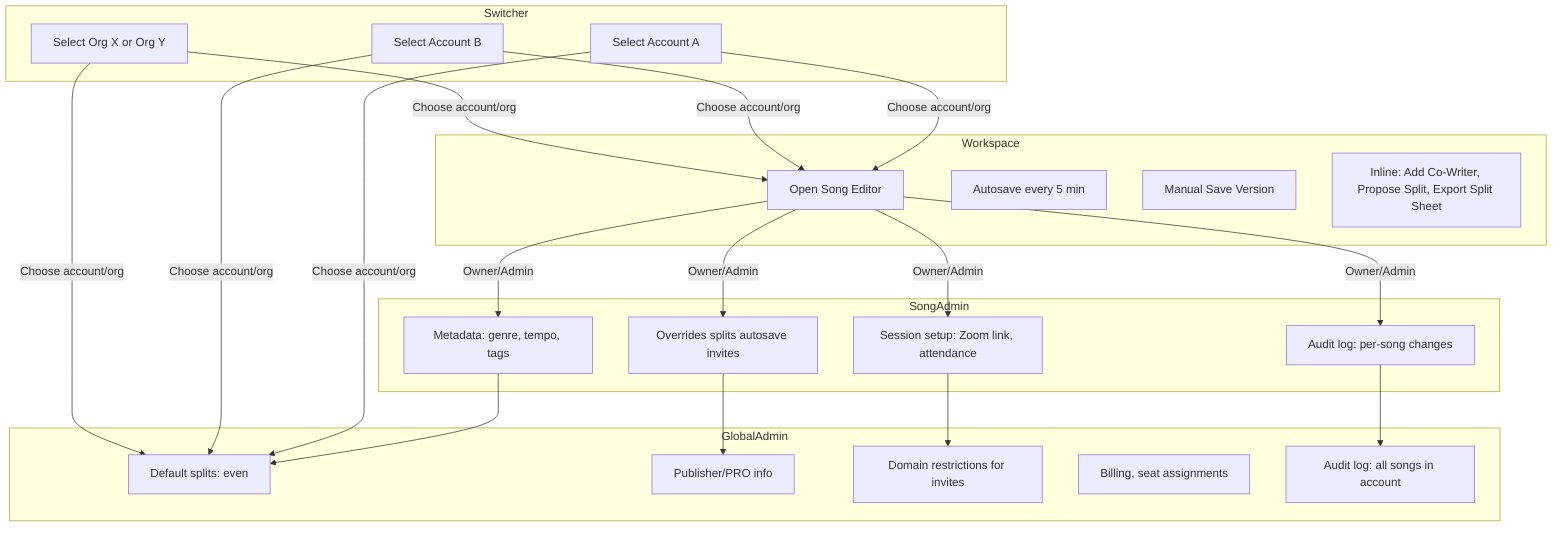 flowchart TD
  subgraph Workspace
    W1["Open Song Editor"]
    W2["Autosave every 5 min"]
    W3["Manual Save Version"]
    W4["Inline: Add Co-Writer, Propose Split, Export Split Sheet"]
  end

  subgraph SongAdmin
    SA1["Metadata: genre, tempo, tags"]
    SA2["Overrides splits autosave invites"]
    SA3["Session setup: Zoom link, attendance"]
    SA4["Audit log: per-song changes"]
  end

  subgraph GlobalAdmin
    GA1["Default splits: even"]
    GA2["Publisher/PRO info"]
    GA3["Domain restrictions for invites"]
    GA4["Billing, seat assignments"]
    GA5["Audit log: all songs in account"]
  end

  subgraph Switcher
    S1["Select Account A"]
    S2["Select Account B"]
    S3["Select Org X or Org Y"]
  end

  %% Navigation flows
  W1 -->|Owner/Admin| SA1
  W1 -->|Owner/Admin| SA2
  W1 -->|Owner/Admin| SA3
  W1 -->|Owner/Admin| SA4

  SA1 --> GA1
  SA2 --> GA2
  SA3 --> GA3
  SA4 --> GA5

  S1 -->|Choose account/org| GA1
  S2 -->|Choose account/org| GA1
  S3 -->|Choose account/org| GA1
  S1 -->|Choose account/org| W1
  S2 -->|Choose account/org| W1
  S3 -->|Choose account/org| W1